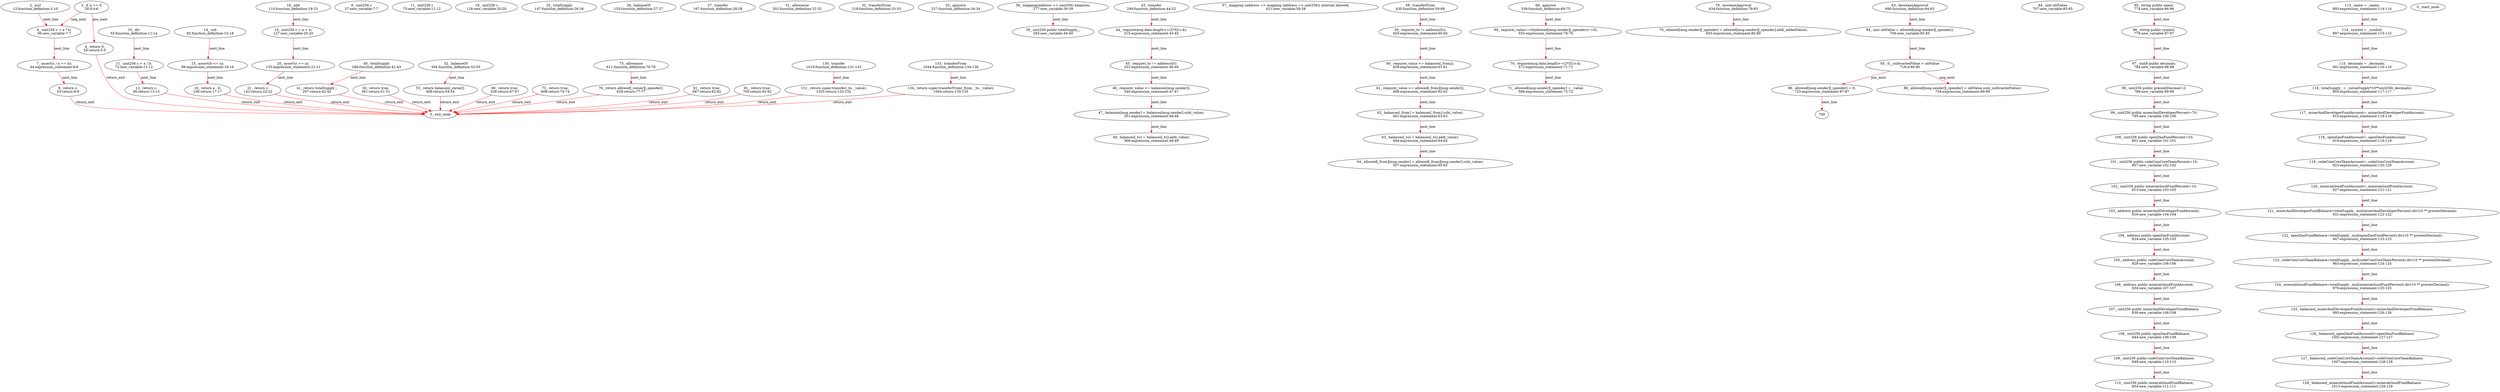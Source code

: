 digraph  {
12 [label="2_ mul\n12-function_definition-3-10", type_label=function_definition];
29 [label="3_ if_a == 0\n29-if-4-6", type_label=if];
34 [label="4_ return 0;\n34-return-5-5", type_label=return];
36 [label="6_ uint256 c = a * b;\n36-new_variable-7-7", type_label=new_variable];
37 [label="6_ uint256 c\n37-new_variable-7-7", type_label=new_variable];
44 [label="7_ assert(c / a == b);\n44-expression_statement-8-8", type_label=expression_statement];
53 [label="8_ return c;\n53-return-9-9", type_label=return];
55 [label="10_ div\n55-function_definition-11-14", type_label=function_definition];
72 [label="11_ uint256 c = a / b;\n72-new_variable-12-12", type_label=new_variable];
73 [label="11_ uint256 c\n73-new_variable-12-12", type_label=new_variable];
80 [label="12_ return c;\n80-return-13-13", type_label=return];
82 [label="14_ sub\n82-function_definition-15-18", type_label=function_definition];
99 [label="15_ assert(b <= a);\n99-expression_statement-16-16", type_label=expression_statement];
106 [label="16_ return a - b;\n106-return-17-17", type_label=return];
110 [label="18_ add\n110-function_definition-19-23", type_label=function_definition];
127 [label="19_ uint256 c = a + b;\n127-new_variable-20-20", type_label=new_variable];
128 [label="19_ uint256 c\n128-new_variable-20-20", type_label=new_variable];
135 [label="20_ assert(c >= a);\n135-expression_statement-21-21", type_label=expression_statement];
142 [label="21_ return c;\n142-return-22-22", type_label=return];
147 [label="25_ totalSupply\n147-function_definition-26-26", type_label=function_definition];
155 [label="26_ balanceOf\n155-function_definition-27-27", type_label=function_definition];
167 [label="27_ transfer\n167-function_definition-28-28", type_label=function_definition];
202 [label="31_ allowance\n202-function_definition-32-32", type_label=function_definition];
218 [label="32_ transferFrom\n218-function_definition-33-33", type_label=function_definition];
237 [label="33_ approve\n237-function_definition-34-34", type_label=function_definition];
277 [label="38_ mapping(address => uint256) balances;\n277-new_variable-39-39", type_label=new_variable];
283 [label="39_ uint256 public totalSupply_;\n283-new_variable-40-40", type_label=new_variable];
288 [label="40_ totalSupply\n288-function_definition-41-43", type_label=function_definition];
297 [label="41_ return totalSupply_;\n297-return-42-42", type_label=return];
299 [label="43_ transfer\n299-function_definition-44-52", type_label=function_definition];
315 [label="44_ require(msg.data.length>=(2*32)+4);\n315-expression_statement-45-45", type_label=expression_statement];
331 [label="45_ require(_to != address(0));\n331-expression_statement-46-46", type_label=expression_statement];
340 [label="46_ require(_value <= balances[msg.sender]);\n340-expression_statement-47-47", type_label=expression_statement];
351 [label="47_ balances[msg.sender] = balances[msg.sender].sub(_value);\n351-expression_statement-48-48", type_label=expression_statement];
368 [label="48_ balances[_to] = balances[_to].add(_value);\n368-expression_statement-49-49", type_label=expression_statement];
391 [label="50_ return true;\n391-return-51-51", type_label=return];
394 [label="52_ balanceOf\n394-function_definition-53-55", type_label=function_definition];
408 [label="53_ return balances[_owner];\n408-return-54-54", type_label=return];
421 [label="57_ mapping (address => mapping (address => uint256)) internal allowed;\n421-new_variable-58-58", type_label=new_variable];
430 [label="58_ transferFrom\n430-function_definition-59-68", type_label=function_definition];
450 [label="59_ require(_to != address(0));\n450-expression_statement-60-60", type_label=expression_statement];
459 [label="60_ require(_value <= balances[_from]);\n459-expression_statement-61-61", type_label=expression_statement];
468 [label="61_ require(_value <= allowed[_from][msg.sender]);\n468-expression_statement-62-62", type_label=expression_statement];
481 [label="62_ balances[_from] = balances[_from].sub(_value);\n481-expression_statement-63-63", type_label=expression_statement];
494 [label="63_ balances[_to] = balances[_to].add(_value);\n494-expression_statement-64-64", type_label=expression_statement];
507 [label="64_ allowed[_from][msg.sender] = allowed[_from][msg.sender].sub(_value);\n507-expression_statement-65-65", type_label=expression_statement];
536 [label="66_ return true;\n536-return-67-67", type_label=return];
539 [label="68_ approve\n539-function_definition-69-75", type_label=function_definition];
555 [label="69_ require(_value==0||allowed[msg.sender][_spender]==0);\n555-expression_statement-70-70", type_label=expression_statement];
572 [label="70_ require(msg.data.length>=(2*32)+4);\n572-expression_statement-71-71", type_label=expression_statement];
588 [label="71_ allowed[msg.sender][_spender] = _value;\n588-expression_statement-72-72", type_label=expression_statement];
608 [label="73_ return true;\n608-return-74-74", type_label=return];
611 [label="75_ allowance\n611-function_definition-76-78", type_label=function_definition];
628 [label="76_ return allowed[_owner][_spender];\n628-return-77-77", type_label=return];
634 [label="78_ increaseApproval\n634-function_definition-79-83", type_label=function_definition];
650 [label="79_ allowed[msg.sender][_spender] = allowed[msg.sender][_spender].add(_addedValue);\n650-expression_statement-80-80", type_label=expression_statement];
687 [label="81_ return true;\n687-return-82-82", type_label=return];
690 [label="83_ decreaseApproval\n690-function_definition-84-93", type_label=function_definition];
706 [label="84_ uint oldValue = allowed[msg.sender][_spender];\n706-new_variable-85-85", type_label=new_variable];
707 [label="84_ uint oldValue\n707-new_variable-85-85", type_label=new_variable];
718 [label="85_ if__subtractedValue > oldValue\n718-if-86-90", type_label=if];
723 [label="86_ allowed[msg.sender][_spender] = 0;\n723-expression_statement-87-87", type_label=expression_statement];
734 [label="88_ allowed[msg.sender][_spender] = oldValue.sub(_subtractedValue);\n734-expression_statement-89-89", type_label=expression_statement];
765 [label="91_ return true;\n765-return-92-92", type_label=return];
774 [label="95_ string public name;\n774-new_variable-96-96", type_label=new_variable];
779 [label="96_ string public symbol;\n779-new_variable-97-97", type_label=new_variable];
784 [label="97_ uint8 public decimals;\n784-new_variable-98-98", type_label=new_variable];
789 [label="98_ uint256 public precentDecimal=2;\n789-new_variable-99-99", type_label=new_variable];
795 [label="99_ uint256 public minerAndDeveloperPercent=70;\n795-new_variable-100-100", type_label=new_variable];
801 [label="100_ uint256 public openDaoFundPercent=10;\n801-new_variable-101-101", type_label=new_variable];
807 [label="101_ uint256 public codeCoinCoreTeamPercent=10;\n807-new_variable-102-102", type_label=new_variable];
813 [label="102_ uint256 public mineralcloudFundPercent=10;\n813-new_variable-103-103", type_label=new_variable];
819 [label="103_ address public minerAndDeveloperFundAccount;\n819-new_variable-104-104", type_label=new_variable];
824 [label="104_ address public openDaoFundAccount;\n824-new_variable-105-105", type_label=new_variable];
829 [label="105_ address public codeCoinCoreTeamAccount;\n829-new_variable-106-106", type_label=new_variable];
834 [label="106_ address public mineralcloudFundAccount;\n834-new_variable-107-107", type_label=new_variable];
839 [label="107_ uint256 public minerAndDeveloperFundBalnace;\n839-new_variable-108-108", type_label=new_variable];
844 [label="108_ uint256 public openDaoFundBalnace;\n844-new_variable-109-109", type_label=new_variable];
849 [label="109_ uint256 public codeCoinCoreTeamBalnace;\n849-new_variable-110-110", type_label=new_variable];
854 [label="110_ uint256 public mineralcloudFundBalnace;\n854-new_variable-111-111", type_label=new_variable];
893 [label="113_ name = _name;\n893-expression_statement-114-114", type_label=expression_statement];
897 [label="114_ symbol = _symbol;\n897-expression_statement-115-115", type_label=expression_statement];
901 [label="115_ decimals = _decimals;\n901-expression_statement-116-116", type_label=expression_statement];
905 [label="116_ totalSupply_ = _initialSupply*10**uint256(_decimals);\n905-expression_statement-117-117", type_label=expression_statement];
915 [label="117_ minerAndDeveloperFundAccount=_minerAndDeveloperFundAccount;\n915-expression_statement-118-118", type_label=expression_statement];
919 [label="118_ openDaoFundAccount=_openDaoFundAccount;\n919-expression_statement-119-119", type_label=expression_statement];
923 [label="119_ codeCoinCoreTeamAccount=_codeCoinCoreTeamAccount;\n923-expression_statement-120-120", type_label=expression_statement];
927 [label="120_ mineralcloudFundAccount=_mineralcloudFundAccount;\n927-expression_statement-121-121", type_label=expression_statement];
931 [label="121_ minerAndDeveloperFundBalnace=totalSupply_.mul(minerAndDeveloperPercent).div(10 ** precentDecimal);\n931-expression_statement-122-122", type_label=expression_statement];
947 [label="122_ openDaoFundBalnace=totalSupply_.mul(openDaoFundPercent).div(10 ** precentDecimal);\n947-expression_statement-123-123", type_label=expression_statement];
963 [label="123_ codeCoinCoreTeamBalnace=totalSupply_.mul(codeCoinCoreTeamPercent).div(10 ** precentDecimal);\n963-expression_statement-124-124", type_label=expression_statement];
979 [label="124_ mineralcloudFundBalnace=totalSupply_.mul(mineralcloudFundPercent).div(10 ** precentDecimal);\n979-expression_statement-125-125", type_label=expression_statement];
995 [label="125_ balances[_minerAndDeveloperFundAccount]=minerAndDeveloperFundBalnace;\n995-expression_statement-126-126", type_label=expression_statement];
1001 [label="126_ balances[_openDaoFundAccount]=openDaoFundBalnace;\n1001-expression_statement-127-127", type_label=expression_statement];
1007 [label="127_ balances[_codeCoinCoreTeamAccount]=codeCoinCoreTeamBalnace;\n1007-expression_statement-128-128", type_label=expression_statement];
1013 [label="128_ balances[_mineralcloudFundAccount]=mineralcloudFundBalnace;\n1013-expression_statement-129-129", type_label=expression_statement];
1019 [label="130_ transfer\n1019-function_definition-131-133", type_label=function_definition];
1035 [label="131_ return super.transfer(_to, _value);\n1035-return-132-132", type_label=return];
1044 [label="133_ transferFrom\n1044-function_definition-134-136", type_label=function_definition];
1064 [label="134_ return super.transferFrom(_from, _to, _value);\n1064-return-135-135", type_label=return];
1 [label="0_ start_node", type_label=start];
2 [label="0_ exit_node", type_label=exit];
749;
12 -> 36  [color=red, controlflow_type=next_line, edge_type=CFG_edge, key=0, label=next_line];
29 -> 34  [color=red, controlflow_type=pos_next, edge_type=CFG_edge, key=0, label=pos_next];
29 -> 36  [color=red, controlflow_type=neg_next, edge_type=CFG_edge, key=0, label=neg_next];
34 -> 2  [color=red, controlflow_type=return_exit, edge_type=CFG_edge, key=0, label=return_exit];
36 -> 44  [color=red, controlflow_type=next_line, edge_type=CFG_edge, key=0, label=next_line];
44 -> 53  [color=red, controlflow_type=next_line, edge_type=CFG_edge, key=0, label=next_line];
53 -> 2  [color=red, controlflow_type=return_exit, edge_type=CFG_edge, key=0, label=return_exit];
55 -> 72  [color=red, controlflow_type=next_line, edge_type=CFG_edge, key=0, label=next_line];
72 -> 80  [color=red, controlflow_type=next_line, edge_type=CFG_edge, key=0, label=next_line];
80 -> 2  [color=red, controlflow_type=return_exit, edge_type=CFG_edge, key=0, label=return_exit];
82 -> 99  [color=red, controlflow_type=next_line, edge_type=CFG_edge, key=0, label=next_line];
99 -> 106  [color=red, controlflow_type=next_line, edge_type=CFG_edge, key=0, label=next_line];
106 -> 2  [color=red, controlflow_type=return_exit, edge_type=CFG_edge, key=0, label=return_exit];
110 -> 127  [color=red, controlflow_type=next_line, edge_type=CFG_edge, key=0, label=next_line];
127 -> 135  [color=red, controlflow_type=next_line, edge_type=CFG_edge, key=0, label=next_line];
135 -> 142  [color=red, controlflow_type=next_line, edge_type=CFG_edge, key=0, label=next_line];
142 -> 2  [color=red, controlflow_type=return_exit, edge_type=CFG_edge, key=0, label=return_exit];
277 -> 283  [color=red, controlflow_type=next_line, edge_type=CFG_edge, key=0, label=next_line];
288 -> 297  [color=red, controlflow_type=next_line, edge_type=CFG_edge, key=0, label=next_line];
297 -> 2  [color=red, controlflow_type=return_exit, edge_type=CFG_edge, key=0, label=return_exit];
299 -> 315  [color=red, controlflow_type=next_line, edge_type=CFG_edge, key=0, label=next_line];
315 -> 331  [color=red, controlflow_type=next_line, edge_type=CFG_edge, key=0, label=next_line];
331 -> 340  [color=red, controlflow_type=next_line, edge_type=CFG_edge, key=0, label=next_line];
340 -> 351  [color=red, controlflow_type=next_line, edge_type=CFG_edge, key=0, label=next_line];
351 -> 368  [color=red, controlflow_type=next_line, edge_type=CFG_edge, key=0, label=next_line];
391 -> 2  [color=red, controlflow_type=return_exit, edge_type=CFG_edge, key=0, label=return_exit];
394 -> 408  [color=red, controlflow_type=next_line, edge_type=CFG_edge, key=0, label=next_line];
408 -> 2  [color=red, controlflow_type=return_exit, edge_type=CFG_edge, key=0, label=return_exit];
430 -> 450  [color=red, controlflow_type=next_line, edge_type=CFG_edge, key=0, label=next_line];
450 -> 459  [color=red, controlflow_type=next_line, edge_type=CFG_edge, key=0, label=next_line];
459 -> 468  [color=red, controlflow_type=next_line, edge_type=CFG_edge, key=0, label=next_line];
468 -> 481  [color=red, controlflow_type=next_line, edge_type=CFG_edge, key=0, label=next_line];
481 -> 494  [color=red, controlflow_type=next_line, edge_type=CFG_edge, key=0, label=next_line];
494 -> 507  [color=red, controlflow_type=next_line, edge_type=CFG_edge, key=0, label=next_line];
536 -> 2  [color=red, controlflow_type=return_exit, edge_type=CFG_edge, key=0, label=return_exit];
539 -> 555  [color=red, controlflow_type=next_line, edge_type=CFG_edge, key=0, label=next_line];
555 -> 572  [color=red, controlflow_type=next_line, edge_type=CFG_edge, key=0, label=next_line];
572 -> 588  [color=red, controlflow_type=next_line, edge_type=CFG_edge, key=0, label=next_line];
608 -> 2  [color=red, controlflow_type=return_exit, edge_type=CFG_edge, key=0, label=return_exit];
611 -> 628  [color=red, controlflow_type=next_line, edge_type=CFG_edge, key=0, label=next_line];
628 -> 2  [color=red, controlflow_type=return_exit, edge_type=CFG_edge, key=0, label=return_exit];
634 -> 650  [color=red, controlflow_type=next_line, edge_type=CFG_edge, key=0, label=next_line];
687 -> 2  [color=red, controlflow_type=return_exit, edge_type=CFG_edge, key=0, label=return_exit];
690 -> 706  [color=red, controlflow_type=next_line, edge_type=CFG_edge, key=0, label=next_line];
706 -> 718  [color=red, controlflow_type=next_line, edge_type=CFG_edge, key=0, label=next_line];
718 -> 723  [color=red, controlflow_type=pos_next, edge_type=CFG_edge, key=0, label=pos_next];
718 -> 734  [color=red, controlflow_type=neg_next, edge_type=CFG_edge, key=0, label=neg_next];
723 -> 749  [color=red, controlflow_type=next_line, edge_type=CFG_edge, key=0, label=next_line];
765 -> 2  [color=red, controlflow_type=return_exit, edge_type=CFG_edge, key=0, label=return_exit];
774 -> 779  [color=red, controlflow_type=next_line, edge_type=CFG_edge, key=0, label=next_line];
779 -> 784  [color=red, controlflow_type=next_line, edge_type=CFG_edge, key=0, label=next_line];
784 -> 789  [color=red, controlflow_type=next_line, edge_type=CFG_edge, key=0, label=next_line];
789 -> 795  [color=red, controlflow_type=next_line, edge_type=CFG_edge, key=0, label=next_line];
795 -> 801  [color=red, controlflow_type=next_line, edge_type=CFG_edge, key=0, label=next_line];
801 -> 807  [color=red, controlflow_type=next_line, edge_type=CFG_edge, key=0, label=next_line];
807 -> 813  [color=red, controlflow_type=next_line, edge_type=CFG_edge, key=0, label=next_line];
813 -> 819  [color=red, controlflow_type=next_line, edge_type=CFG_edge, key=0, label=next_line];
819 -> 824  [color=red, controlflow_type=next_line, edge_type=CFG_edge, key=0, label=next_line];
824 -> 829  [color=red, controlflow_type=next_line, edge_type=CFG_edge, key=0, label=next_line];
829 -> 834  [color=red, controlflow_type=next_line, edge_type=CFG_edge, key=0, label=next_line];
834 -> 839  [color=red, controlflow_type=next_line, edge_type=CFG_edge, key=0, label=next_line];
839 -> 844  [color=red, controlflow_type=next_line, edge_type=CFG_edge, key=0, label=next_line];
844 -> 849  [color=red, controlflow_type=next_line, edge_type=CFG_edge, key=0, label=next_line];
849 -> 854  [color=red, controlflow_type=next_line, edge_type=CFG_edge, key=0, label=next_line];
893 -> 897  [color=red, controlflow_type=next_line, edge_type=CFG_edge, key=0, label=next_line];
897 -> 901  [color=red, controlflow_type=next_line, edge_type=CFG_edge, key=0, label=next_line];
901 -> 905  [color=red, controlflow_type=next_line, edge_type=CFG_edge, key=0, label=next_line];
905 -> 915  [color=red, controlflow_type=next_line, edge_type=CFG_edge, key=0, label=next_line];
915 -> 919  [color=red, controlflow_type=next_line, edge_type=CFG_edge, key=0, label=next_line];
919 -> 923  [color=red, controlflow_type=next_line, edge_type=CFG_edge, key=0, label=next_line];
923 -> 927  [color=red, controlflow_type=next_line, edge_type=CFG_edge, key=0, label=next_line];
927 -> 931  [color=red, controlflow_type=next_line, edge_type=CFG_edge, key=0, label=next_line];
931 -> 947  [color=red, controlflow_type=next_line, edge_type=CFG_edge, key=0, label=next_line];
947 -> 963  [color=red, controlflow_type=next_line, edge_type=CFG_edge, key=0, label=next_line];
963 -> 979  [color=red, controlflow_type=next_line, edge_type=CFG_edge, key=0, label=next_line];
979 -> 995  [color=red, controlflow_type=next_line, edge_type=CFG_edge, key=0, label=next_line];
995 -> 1001  [color=red, controlflow_type=next_line, edge_type=CFG_edge, key=0, label=next_line];
1001 -> 1007  [color=red, controlflow_type=next_line, edge_type=CFG_edge, key=0, label=next_line];
1007 -> 1013  [color=red, controlflow_type=next_line, edge_type=CFG_edge, key=0, label=next_line];
1019 -> 1035  [color=red, controlflow_type=next_line, edge_type=CFG_edge, key=0, label=next_line];
1035 -> 2  [color=red, controlflow_type=return_exit, edge_type=CFG_edge, key=0, label=return_exit];
1044 -> 1064  [color=red, controlflow_type=next_line, edge_type=CFG_edge, key=0, label=next_line];
1064 -> 2  [color=red, controlflow_type=return_exit, edge_type=CFG_edge, key=0, label=return_exit];
}
